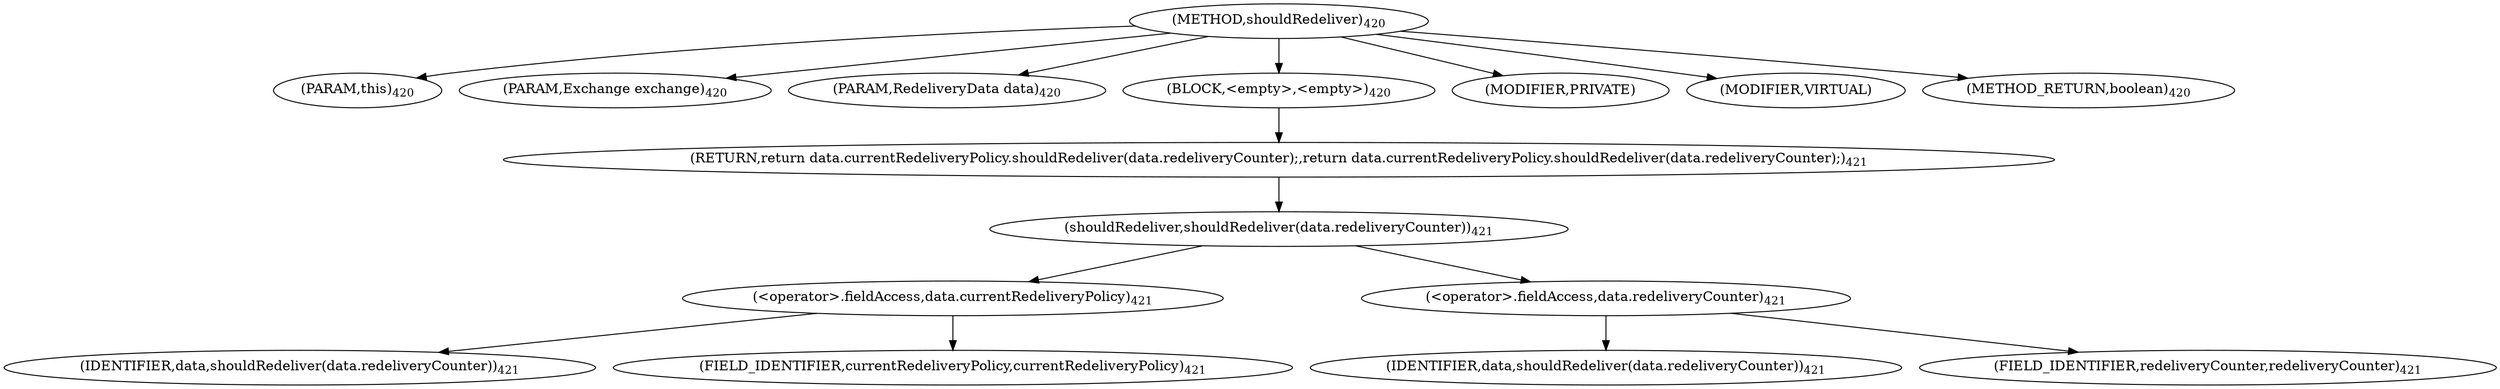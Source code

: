 digraph "shouldRedeliver" {  
"1020" [label = <(METHOD,shouldRedeliver)<SUB>420</SUB>> ]
"1021" [label = <(PARAM,this)<SUB>420</SUB>> ]
"1022" [label = <(PARAM,Exchange exchange)<SUB>420</SUB>> ]
"1023" [label = <(PARAM,RedeliveryData data)<SUB>420</SUB>> ]
"1024" [label = <(BLOCK,&lt;empty&gt;,&lt;empty&gt;)<SUB>420</SUB>> ]
"1025" [label = <(RETURN,return data.currentRedeliveryPolicy.shouldRedeliver(data.redeliveryCounter);,return data.currentRedeliveryPolicy.shouldRedeliver(data.redeliveryCounter);)<SUB>421</SUB>> ]
"1026" [label = <(shouldRedeliver,shouldRedeliver(data.redeliveryCounter))<SUB>421</SUB>> ]
"1027" [label = <(&lt;operator&gt;.fieldAccess,data.currentRedeliveryPolicy)<SUB>421</SUB>> ]
"1028" [label = <(IDENTIFIER,data,shouldRedeliver(data.redeliveryCounter))<SUB>421</SUB>> ]
"1029" [label = <(FIELD_IDENTIFIER,currentRedeliveryPolicy,currentRedeliveryPolicy)<SUB>421</SUB>> ]
"1030" [label = <(&lt;operator&gt;.fieldAccess,data.redeliveryCounter)<SUB>421</SUB>> ]
"1031" [label = <(IDENTIFIER,data,shouldRedeliver(data.redeliveryCounter))<SUB>421</SUB>> ]
"1032" [label = <(FIELD_IDENTIFIER,redeliveryCounter,redeliveryCounter)<SUB>421</SUB>> ]
"1033" [label = <(MODIFIER,PRIVATE)> ]
"1034" [label = <(MODIFIER,VIRTUAL)> ]
"1035" [label = <(METHOD_RETURN,boolean)<SUB>420</SUB>> ]
  "1020" -> "1021" 
  "1020" -> "1022" 
  "1020" -> "1023" 
  "1020" -> "1024" 
  "1020" -> "1033" 
  "1020" -> "1034" 
  "1020" -> "1035" 
  "1024" -> "1025" 
  "1025" -> "1026" 
  "1026" -> "1027" 
  "1026" -> "1030" 
  "1027" -> "1028" 
  "1027" -> "1029" 
  "1030" -> "1031" 
  "1030" -> "1032" 
}
